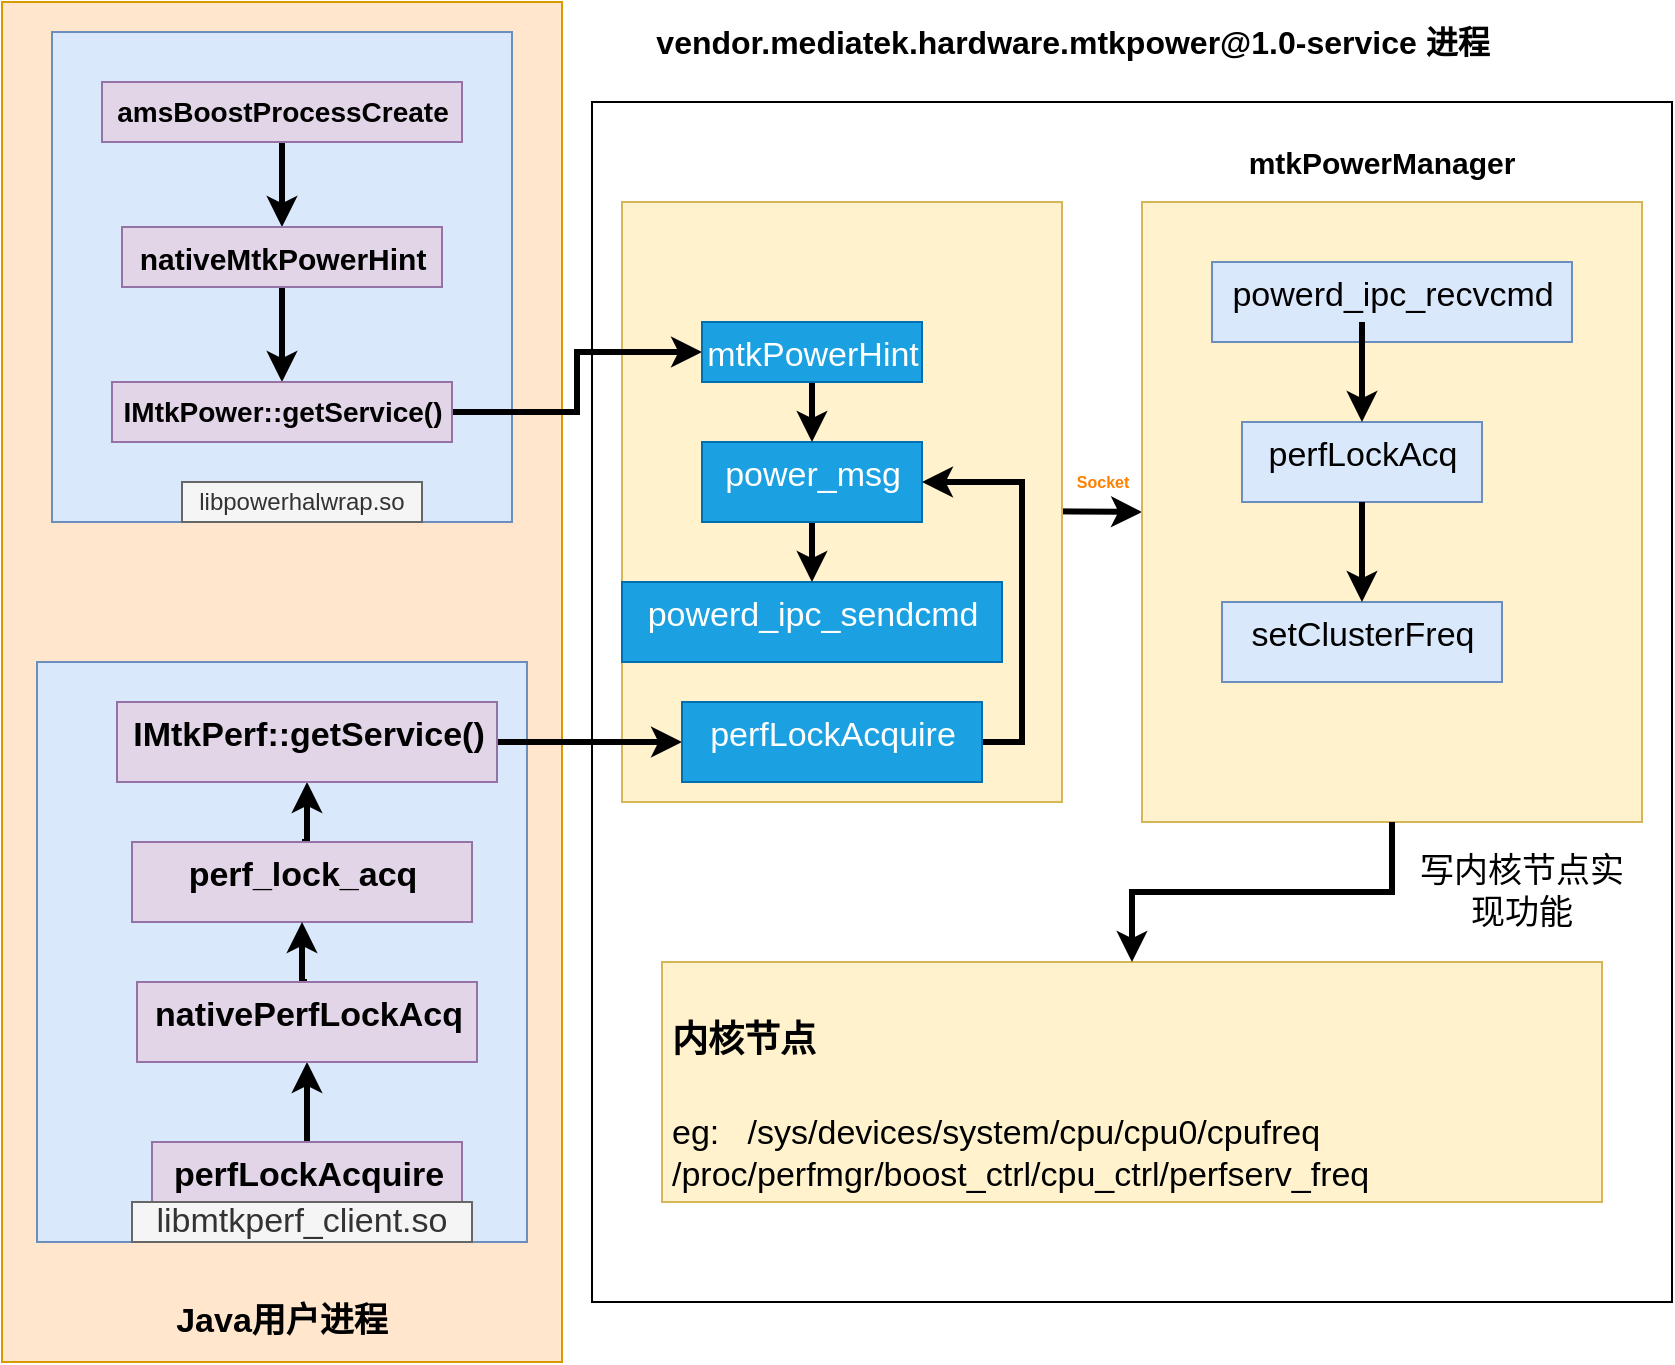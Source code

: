 <mxfile version="12.8.1" type="github"><diagram id="fvfUIjIr2aUGTdf0y3Mc" name="第 1 页"><mxGraphModel dx="1039" dy="628" grid="1" gridSize="10" guides="1" tooltips="1" connect="1" arrows="1" fold="1" page="1" pageScale="1" pageWidth="850" pageHeight="1100" math="0" shadow="0"><root><mxCell id="0"/><mxCell id="1" parent="0"/><mxCell id="yYrQsD4NK6Y7cyD_b-z3-58" value="" style="rounded=0;whiteSpace=wrap;html=1;fontSize=17;align=center;fillColor=#ffe6cc;strokeColor=#d79b00;" parent="1" vertex="1"><mxGeometry x="10" y="10" width="280" height="680" as="geometry"/></mxCell><mxCell id="yYrQsD4NK6Y7cyD_b-z3-32" value="" style="rounded=0;whiteSpace=wrap;html=1;fillColor=#dae8fc;strokeColor=#6c8ebf;" parent="1" vertex="1"><mxGeometry x="35" y="25" width="230" height="245" as="geometry"/></mxCell><mxCell id="yYrQsD4NK6Y7cyD_b-z3-36" value="" style="rounded=0;whiteSpace=wrap;html=1;fillColor=#dae8fc;strokeColor=#6c8ebf;" parent="1" vertex="1"><mxGeometry x="27.5" y="340" width="245" height="290" as="geometry"/></mxCell><mxCell id="yYrQsD4NK6Y7cyD_b-z3-1" value="" style="rounded=0;whiteSpace=wrap;html=1;fontSize=16;align=center;" parent="1" vertex="1"><mxGeometry x="305" y="60" width="540" height="600" as="geometry"/></mxCell><mxCell id="yYrQsD4NK6Y7cyD_b-z3-2" value="" style="endArrow=classic;html=1;entryX=0;entryY=0.5;entryDx=0;entryDy=0;strokeWidth=3;" parent="1" target="yYrQsD4NK6Y7cyD_b-z3-7" edge="1"><mxGeometry width="50" height="50" relative="1" as="geometry"><mxPoint x="515.5" y="264.5" as="sourcePoint"/><mxPoint x="574.5" y="264.5" as="targetPoint"/><Array as="points"><mxPoint x="535.5" y="264.62"/></Array></mxGeometry></mxCell><mxCell id="yYrQsD4NK6Y7cyD_b-z3-3" value="&lt;font style=&quot;font-size: 8px;&quot; color=&quot;#FF8000&quot;&gt;&lt;b style=&quot;font-size: 8px;&quot;&gt;Socket&lt;/b&gt;&lt;/font&gt;" style="text;html=1;align=center;verticalAlign=middle;resizable=0;points=[];autosize=1;fontSize=8;" parent="1" vertex="1"><mxGeometry x="540" y="240" width="40" height="20" as="geometry"/></mxCell><mxCell id="yYrQsD4NK6Y7cyD_b-z3-4" value="写内核节点实现功能" style="text;html=1;strokeColor=none;fillColor=none;align=center;verticalAlign=middle;whiteSpace=wrap;rounded=0;fontSize=17;" parent="1" vertex="1"><mxGeometry x="710" y="440" width="120" height="30" as="geometry"/></mxCell><mxCell id="yYrQsD4NK6Y7cyD_b-z3-5" value="vendor.mediatek.hardware.mtkpower@1.0-service 进程&lt;br&gt;" style="text;html=1;align=center;verticalAlign=middle;resizable=0;points=[];autosize=1;fontSize=16;fontStyle=1" parent="1" vertex="1"><mxGeometry x="330" y="20" width="430" height="20" as="geometry"/></mxCell><mxCell id="yYrQsD4NK6Y7cyD_b-z3-6" value="" style="group" parent="1" vertex="1" connectable="0"><mxGeometry x="580" y="80" width="250" height="340" as="geometry"/></mxCell><mxCell id="yYrQsD4NK6Y7cyD_b-z3-7" value="" style="rounded=0;whiteSpace=wrap;html=1;fillColor=#fff2cc;strokeColor=#d6b656;" parent="yYrQsD4NK6Y7cyD_b-z3-6" vertex="1"><mxGeometry y="30" width="250" height="310" as="geometry"/></mxCell><mxCell id="yYrQsD4NK6Y7cyD_b-z3-8" value="mtkPowerManager" style="text;html=1;strokeColor=none;fillColor=none;align=center;verticalAlign=middle;whiteSpace=wrap;rounded=0;fontStyle=1;fontSize=15;" parent="yYrQsD4NK6Y7cyD_b-z3-6" vertex="1"><mxGeometry x="70" width="100" height="20" as="geometry"/></mxCell><mxCell id="yYrQsD4NK6Y7cyD_b-z3-9" value="&lt;div align=&quot;center&quot;&gt;powerd_ipc_recvcmd&lt;/div&gt;" style="text;html=1;fontSize=17;fillColor=#dae8fc;strokeColor=#6c8ebf;align=center;" parent="yYrQsD4NK6Y7cyD_b-z3-6" vertex="1"><mxGeometry x="35" y="60" width="180" height="40" as="geometry"/></mxCell><mxCell id="yYrQsD4NK6Y7cyD_b-z3-10" value="perfLockAcq" style="text;html=1;fontSize=17;align=center;fillColor=#dae8fc;strokeColor=#6c8ebf;" parent="yYrQsD4NK6Y7cyD_b-z3-6" vertex="1"><mxGeometry x="50" y="140" width="120" height="40" as="geometry"/></mxCell><mxCell id="yYrQsD4NK6Y7cyD_b-z3-11" value="setClusterFreq" style="text;html=1;fontSize=17;align=center;fillColor=#dae8fc;strokeColor=#6c8ebf;" parent="yYrQsD4NK6Y7cyD_b-z3-6" vertex="1"><mxGeometry x="40" y="230" width="140" height="40" as="geometry"/></mxCell><mxCell id="yYrQsD4NK6Y7cyD_b-z3-12" value="" style="edgeStyle=orthogonalEdgeStyle;rounded=0;orthogonalLoop=1;jettySize=auto;html=1;strokeWidth=3;fontSize=17;" parent="yYrQsD4NK6Y7cyD_b-z3-6" source="yYrQsD4NK6Y7cyD_b-z3-10" target="yYrQsD4NK6Y7cyD_b-z3-11" edge="1"><mxGeometry relative="1" as="geometry"/></mxCell><mxCell id="yYrQsD4NK6Y7cyD_b-z3-13" value="" style="endArrow=classic;html=1;strokeWidth=3;fontSize=17;exitX=0.5;exitY=1;exitDx=0;exitDy=0;" parent="yYrQsD4NK6Y7cyD_b-z3-6" edge="1"><mxGeometry width="50" height="50" relative="1" as="geometry"><mxPoint x="110" y="90" as="sourcePoint"/><mxPoint x="110" y="140" as="targetPoint"/></mxGeometry></mxCell><mxCell id="yYrQsD4NK6Y7cyD_b-z3-14" value="" style="group" parent="1" vertex="1" connectable="0"><mxGeometry x="340" y="490" width="470" height="120" as="geometry"/></mxCell><mxCell id="yYrQsD4NK6Y7cyD_b-z3-15" value="&lt;h1&gt;&lt;font style=&quot;font-size: 18px&quot;&gt;内核节点&lt;/font&gt;&lt;/h1&gt;&lt;p&gt;eg:&amp;nbsp;&amp;nbsp; /sys/devices/system/cpu/cpu0/cpufreq&amp;nbsp;&amp;nbsp; &lt;br&gt;/proc/perfmgr/boost_ctrl/cpu_ctrl/perfserv_freq&lt;br&gt;&lt;/p&gt;" style="text;html=1;strokeColor=#d6b656;fillColor=#fff2cc;spacing=5;spacingTop=-20;whiteSpace=wrap;overflow=hidden;rounded=0;fontSize=17;verticalAlign=top;horizontal=1;" parent="yYrQsD4NK6Y7cyD_b-z3-14" vertex="1"><mxGeometry width="470.0" height="120" as="geometry"/></mxCell><mxCell id="yYrQsD4NK6Y7cyD_b-z3-16" value="" style="edgeStyle=orthogonalEdgeStyle;rounded=0;orthogonalLoop=1;jettySize=auto;html=1;strokeWidth=3;fontSize=17;" parent="1" source="yYrQsD4NK6Y7cyD_b-z3-7" target="yYrQsD4NK6Y7cyD_b-z3-15" edge="1"><mxGeometry relative="1" as="geometry"/></mxCell><mxCell id="yYrQsD4NK6Y7cyD_b-z3-17" value="" style="rounded=0;whiteSpace=wrap;html=1;fontSize=16;align=center;fillColor=#fff2cc;strokeColor=#d6b656;" parent="1" vertex="1"><mxGeometry x="320" y="110" width="220" height="300" as="geometry"/></mxCell><mxCell id="yYrQsD4NK6Y7cyD_b-z3-18" value="powerd_ipc_sendcmd" style="text;html=1;fontSize=17;fillColor=#1ba1e2;strokeColor=#006EAF;fontColor=#ffffff;align=center;" parent="1" vertex="1"><mxGeometry x="320" y="300" width="190" height="40" as="geometry"/></mxCell><mxCell id="yYrQsD4NK6Y7cyD_b-z3-21" value="" style="edgeStyle=orthogonalEdgeStyle;rounded=0;orthogonalLoop=1;jettySize=auto;html=1;strokeWidth=3;fontSize=16;" parent="1" source="yYrQsD4NK6Y7cyD_b-z3-22" target="yYrQsD4NK6Y7cyD_b-z3-18" edge="1"><mxGeometry relative="1" as="geometry"/></mxCell><mxCell id="yYrQsD4NK6Y7cyD_b-z3-22" value="power_msg" style="text;html=1;fontSize=17;fillColor=#1ba1e2;strokeColor=#006EAF;fontColor=#ffffff;align=center;" parent="1" vertex="1"><mxGeometry x="360" y="230" width="110" height="40" as="geometry"/></mxCell><mxCell id="yYrQsD4NK6Y7cyD_b-z3-29" value="" style="edgeStyle=orthogonalEdgeStyle;rounded=0;orthogonalLoop=1;jettySize=auto;html=1;entryX=0.5;entryY=0;entryDx=0;entryDy=0;strokeWidth=3;" parent="1" source="yYrQsD4NK6Y7cyD_b-z3-25" target="yYrQsD4NK6Y7cyD_b-z3-26" edge="1"><mxGeometry relative="1" as="geometry"><mxPoint x="130" y="210" as="targetPoint"/></mxGeometry></mxCell><mxCell id="yYrQsD4NK6Y7cyD_b-z3-25" value="amsBoostProcessCreate" style="text;html=1;fillColor=#e1d5e7;strokeColor=#9673a6;fontSize=14;fontStyle=1;align=center;" parent="1" vertex="1"><mxGeometry x="60" y="50" width="180" height="30" as="geometry"/></mxCell><mxCell id="yYrQsD4NK6Y7cyD_b-z3-30" style="edgeStyle=orthogonalEdgeStyle;rounded=0;orthogonalLoop=1;jettySize=auto;html=1;entryX=0.5;entryY=0;entryDx=0;entryDy=0;strokeWidth=3;" parent="1" source="yYrQsD4NK6Y7cyD_b-z3-26" target="yYrQsD4NK6Y7cyD_b-z3-27" edge="1"><mxGeometry relative="1" as="geometry"/></mxCell><mxCell id="yYrQsD4NK6Y7cyD_b-z3-26" value="nativeMtkPowerHint" style="text;html=1;fillColor=#e1d5e7;strokeColor=#9673a6;align=center;fontStyle=1;fontSize=15;" parent="1" vertex="1"><mxGeometry x="70" y="122.5" width="160" height="30" as="geometry"/></mxCell><mxCell id="yYrQsD4NK6Y7cyD_b-z3-31" style="edgeStyle=orthogonalEdgeStyle;rounded=0;orthogonalLoop=1;jettySize=auto;html=1;strokeWidth=3;entryX=0;entryY=0.5;entryDx=0;entryDy=0;" parent="1" source="yYrQsD4NK6Y7cyD_b-z3-27" target="yYrQsD4NK6Y7cyD_b-z3-38" edge="1"><mxGeometry relative="1" as="geometry"/></mxCell><mxCell id="yYrQsD4NK6Y7cyD_b-z3-27" value="IMtkPower::getService()" style="text;html=1;fillColor=#e1d5e7;strokeColor=#9673a6;align=center;fontStyle=1;fontSize=14;" parent="1" vertex="1"><mxGeometry x="65" y="200" width="170" height="30" as="geometry"/></mxCell><mxCell id="yYrQsD4NK6Y7cyD_b-z3-35" value="libpowerhalwrap.so" style="text;html=1;strokeColor=#666666;fillColor=#f5f5f5;align=center;verticalAlign=middle;whiteSpace=wrap;rounded=0;fontColor=#333333;" parent="1" vertex="1"><mxGeometry x="100" y="250" width="120" height="20" as="geometry"/></mxCell><mxCell id="yYrQsD4NK6Y7cyD_b-z3-41" style="edgeStyle=orthogonalEdgeStyle;rounded=0;orthogonalLoop=1;jettySize=auto;html=1;entryX=0.5;entryY=0;entryDx=0;entryDy=0;strokeWidth=3;fontSize=17;" parent="1" source="yYrQsD4NK6Y7cyD_b-z3-38" target="yYrQsD4NK6Y7cyD_b-z3-22" edge="1"><mxGeometry relative="1" as="geometry"/></mxCell><mxCell id="yYrQsD4NK6Y7cyD_b-z3-38" value="&lt;font style=&quot;font-size: 17px;&quot;&gt;&lt;span style=&quot;font-size: 17px;&quot;&gt;mtkPowerHint&lt;/span&gt;&lt;/font&gt;" style="text;html=1;fillColor=#1ba1e2;strokeColor=#006EAF;fontColor=#ffffff;align=center;fontSize=17;fontStyle=0" parent="1" vertex="1"><mxGeometry x="360" y="170" width="110" height="30" as="geometry"/></mxCell><mxCell id="yYrQsD4NK6Y7cyD_b-z3-54" style="edgeStyle=orthogonalEdgeStyle;rounded=0;orthogonalLoop=1;jettySize=auto;html=1;exitX=0.5;exitY=0;exitDx=0;exitDy=0;entryX=0.5;entryY=1;entryDx=0;entryDy=0;strokeWidth=3;fontSize=17;" parent="1" source="yYrQsD4NK6Y7cyD_b-z3-44" target="yYrQsD4NK6Y7cyD_b-z3-46" edge="1"><mxGeometry relative="1" as="geometry"/></mxCell><mxCell id="yYrQsD4NK6Y7cyD_b-z3-44" value="perfLockAcquire" style="text;html=1;fontSize=17;fontStyle=1;align=center;fillColor=#e1d5e7;strokeColor=#9673a6;" parent="1" vertex="1"><mxGeometry x="85" y="580" width="155" height="30" as="geometry"/></mxCell><mxCell id="yYrQsD4NK6Y7cyD_b-z3-56" style="edgeStyle=orthogonalEdgeStyle;rounded=0;orthogonalLoop=1;jettySize=auto;html=1;exitX=0.5;exitY=0;exitDx=0;exitDy=0;entryX=0.5;entryY=1;entryDx=0;entryDy=0;strokeWidth=3;fontSize=17;" parent="1" source="yYrQsD4NK6Y7cyD_b-z3-45" target="yYrQsD4NK6Y7cyD_b-z3-47" edge="1"><mxGeometry relative="1" as="geometry"/></mxCell><mxCell id="yYrQsD4NK6Y7cyD_b-z3-45" value="perf_lock_acq" style="text;html=1;fontSize=17;fillColor=#e1d5e7;strokeColor=#9673a6;fontStyle=1;align=center;" parent="1" vertex="1"><mxGeometry x="75" y="430" width="170" height="40" as="geometry"/></mxCell><mxCell id="yYrQsD4NK6Y7cyD_b-z3-55" style="edgeStyle=orthogonalEdgeStyle;rounded=0;orthogonalLoop=1;jettySize=auto;html=1;exitX=0.5;exitY=0;exitDx=0;exitDy=0;entryX=0.5;entryY=1;entryDx=0;entryDy=0;strokeWidth=3;fontSize=17;" parent="1" source="yYrQsD4NK6Y7cyD_b-z3-46" target="yYrQsD4NK6Y7cyD_b-z3-45" edge="1"><mxGeometry relative="1" as="geometry"/></mxCell><mxCell id="yYrQsD4NK6Y7cyD_b-z3-46" value="nativePerfLockAcq" style="text;html=1;fontSize=17;fillColor=#e1d5e7;strokeColor=#9673a6;fontStyle=1;align=center;" parent="1" vertex="1"><mxGeometry x="77.5" y="500" width="170" height="40" as="geometry"/></mxCell><mxCell id="yYrQsD4NK6Y7cyD_b-z3-57" style="edgeStyle=orthogonalEdgeStyle;rounded=0;orthogonalLoop=1;jettySize=auto;html=1;entryX=0;entryY=0.5;entryDx=0;entryDy=0;strokeWidth=3;fontSize=17;" parent="1" source="yYrQsD4NK6Y7cyD_b-z3-47" target="yYrQsD4NK6Y7cyD_b-z3-51" edge="1"><mxGeometry relative="1" as="geometry"/></mxCell><mxCell id="yYrQsD4NK6Y7cyD_b-z3-47" value="IMtkPerf::getService()" style="text;html=1;fontSize=17;fillColor=#e1d5e7;strokeColor=#9673a6;fontStyle=1;align=center;" parent="1" vertex="1"><mxGeometry x="67.5" y="360" width="190" height="40" as="geometry"/></mxCell><mxCell id="yYrQsD4NK6Y7cyD_b-z3-49" value="libmtkperf_client.so" style="text;html=1;strokeColor=#666666;fillColor=#f5f5f5;align=center;verticalAlign=middle;whiteSpace=wrap;rounded=0;fontSize=17;fontColor=#333333;" parent="1" vertex="1"><mxGeometry x="75" y="610" width="170" height="20" as="geometry"/></mxCell><mxCell id="yYrQsD4NK6Y7cyD_b-z3-53" style="edgeStyle=orthogonalEdgeStyle;rounded=0;orthogonalLoop=1;jettySize=auto;html=1;entryX=1;entryY=0.5;entryDx=0;entryDy=0;strokeWidth=3;fontSize=17;" parent="1" source="yYrQsD4NK6Y7cyD_b-z3-51" target="yYrQsD4NK6Y7cyD_b-z3-22" edge="1"><mxGeometry relative="1" as="geometry"><Array as="points"><mxPoint x="520" y="380"/><mxPoint x="520" y="250"/></Array></mxGeometry></mxCell><mxCell id="yYrQsD4NK6Y7cyD_b-z3-51" value="perfLockAcquire" style="text;html=1;fontSize=17;fillColor=#1ba1e2;strokeColor=#006EAF;fontColor=#ffffff;align=center;" parent="1" vertex="1"><mxGeometry x="350" y="360" width="150" height="40" as="geometry"/></mxCell><mxCell id="yYrQsD4NK6Y7cyD_b-z3-59" value="&lt;b&gt;Java用户进程&lt;br&gt;&lt;/b&gt;" style="text;html=1;strokeColor=none;fillColor=none;align=center;verticalAlign=middle;whiteSpace=wrap;rounded=0;fontSize=17;" parent="1" vertex="1"><mxGeometry x="70" y="660" width="160" height="20" as="geometry"/></mxCell></root></mxGraphModel></diagram></mxfile>